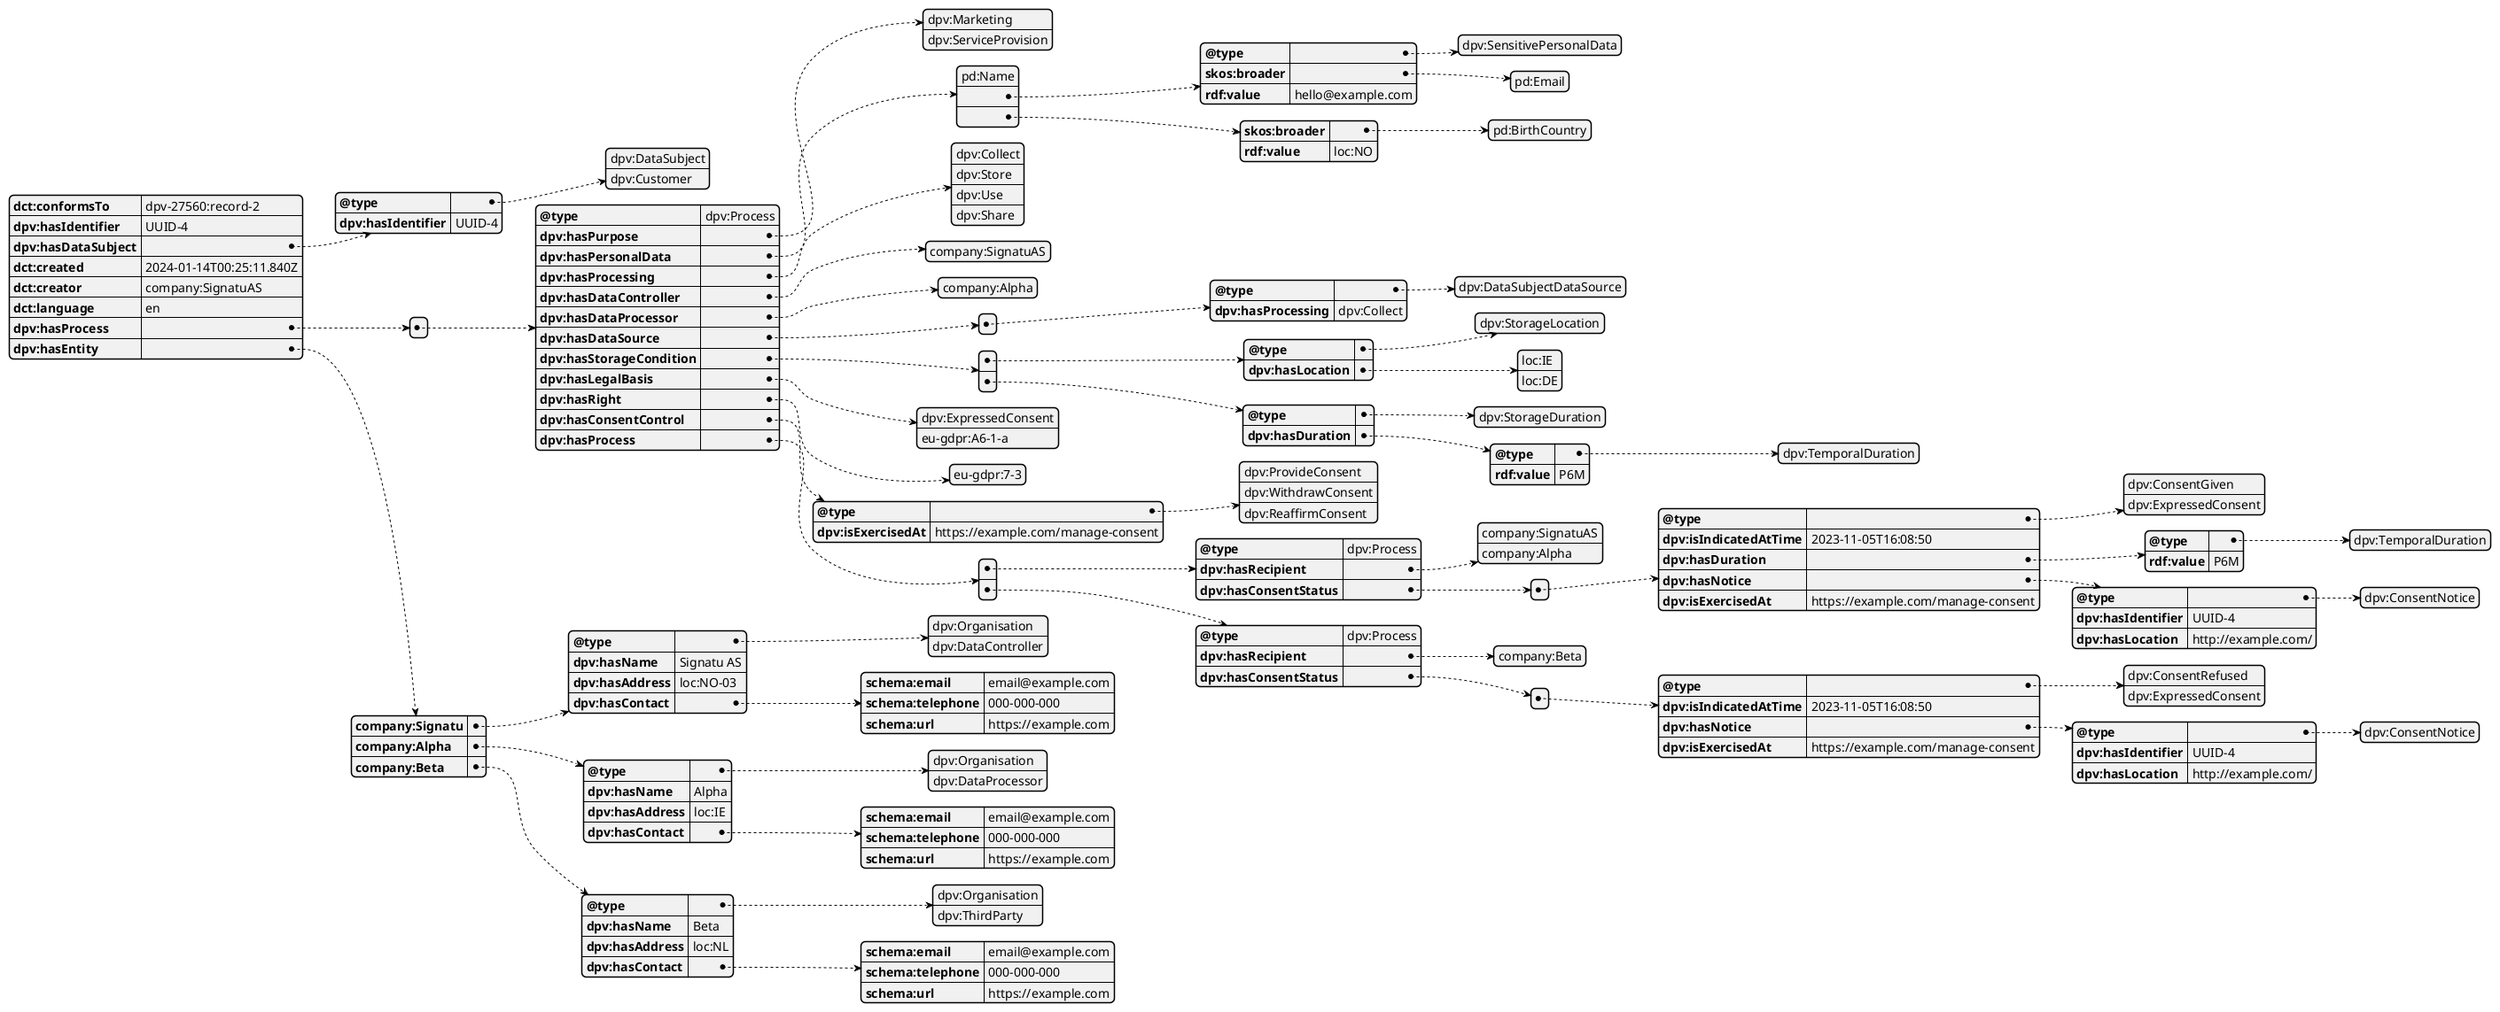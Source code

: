 @startjson

{
  "dct:conformsTo": "dpv-27560:record-2",
  "dpv:hasIdentifier": "UUID-4",
  "dpv:hasDataSubject": {
    "@type": ["dpv:DataSubject", "dpv:Customer"],
    "dpv:hasIdentifier": "UUID-4"
  },
  "dct:created": "2024-01-14T00:25:11.840Z",
  "dct:creator": "company:SignatuAS",
  "dct:language": "en",
  "dpv:hasProcess": [
    {
      "@type": "dpv:Process",
      "dpv:hasPurpose": ["dpv:Marketing", "dpv:ServiceProvision"],
      "dpv:hasPersonalData": [
        "pd:Name",
        {
          "@type": ["dpv:SensitivePersonalData"],
          "skos:broader": ["pd:Email"],
          "rdf:value": "hello@example.com"
        },
        {
          "skos:broader": ["pd:BirthCountry"],
          "rdf:value": "loc:NO"
        }
      ],
      "dpv:hasProcessing": ["dpv:Collect", "dpv:Store", "dpv:Use", "dpv:Share"],
      "dpv:hasDataController": ["company:SignatuAS"],
      "dpv:hasDataProcessor": ["company:Alpha"],
      "dpv:hasDataSource": [
        {
          "@type": ["dpv:DataSubjectDataSource"],
          "dpv:hasProcessing": "dpv:Collect"
        }
      ],
      "dpv:hasStorageCondition": [
        {
          "@type": ["dpv:StorageLocation"],
          "dpv:hasLocation": ["loc:IE", "loc:DE"]
        },
        {
          "@type": ["dpv:StorageDuration"],
          "dpv:hasDuration": {
            "@type": ["dpv:TemporalDuration"],
            "rdf:value": "P6M"
          }
        }
      ],
      "dpv:hasLegalBasis": ["dpv:ExpressedConsent", "eu-gdpr:A6-1-a"],
      "dpv:hasRight": ["eu-gdpr:7-3"],
      "dpv:hasConsentControl": {
        "@type": [
            "dpv:ProvideConsent", 
            "dpv:WithdrawConsent", 
            "dpv:ReaffirmConsent"],
        "dpv:isExercisedAt": "https://example.com/manage-consent"
      },
      "dpv:hasProcess": [
        {
          "@type": "dpv:Process",
          "dpv:hasRecipient": ["company:SignatuAS", "company:Alpha"],
          "dpv:hasConsentStatus": [
            {
              "@type": ["dpv:ConsentGiven", "dpv:ExpressedConsent"],
              "dpv:isIndicatedAtTime": "2023-11-05T16:08:50",
              "dpv:hasDuration": {
                "@type": ["dpv:TemporalDuration"],
                "rdf:value": "P6M"
              },
              "dpv:hasNotice": {
                "@type": ["dpv:ConsentNotice"],
                "dpv:hasIdentifier": "UUID-4",
                "dpv:hasLocation": "http://example.com/"
              },
              "dpv:isExercisedAt": "https://example.com/manage-consent"
            }
          ]
        },
        {
          "@type": "dpv:Process",
          "dpv:hasRecipient": ["company:Beta"],
          "dpv:hasConsentStatus": [
            {
              "@type": ["dpv:ConsentRefused", "dpv:ExpressedConsent"],
              "dpv:isIndicatedAtTime": "2023-11-05T16:08:50",
              "dpv:hasNotice": {
                "@type": ["dpv:ConsentNotice"],
                "dpv:hasIdentifier": "UUID-4",
                "dpv:hasLocation": "http://example.com/"
              },
              "dpv:isExercisedAt": "https://example.com/manage-consent"
            }
          ]
        }
      ]
    }
  ],
  "dpv:hasEntity": {
    "company:Signatu": {
      "@type": ["dpv:Organisation", "dpv:DataController"],
      "dpv:hasName": "Signatu AS",
      "dpv:hasAddress": "loc:NO-03",
      "dpv:hasContact": {
        "schema:email": "email@example.com",
        "schema:telephone": "000-000-000",
        "schema:url": "https://example.com"
      }
    },
    "company:Alpha": {
      "@type": ["dpv:Organisation", "dpv:DataProcessor"],
      "dpv:hasName": "Alpha",
      "dpv:hasAddress": "loc:IE",
      "dpv:hasContact": {
        "schema:email": "email@example.com",
        "schema:telephone": "000-000-000",
        "schema:url": "https://example.com"
      }
    },
    "company:Beta": {
      "@type": ["dpv:Organisation", "dpv:ThirdParty"],
      "dpv:hasName": "Beta",
      "dpv:hasAddress": "loc:NL",
      "dpv:hasContact": {
        "schema:email": "email@example.com",
        "schema:telephone": "000-000-000",
        "schema:url": "https://example.com"
      }
    }
  }
}

@endjson
